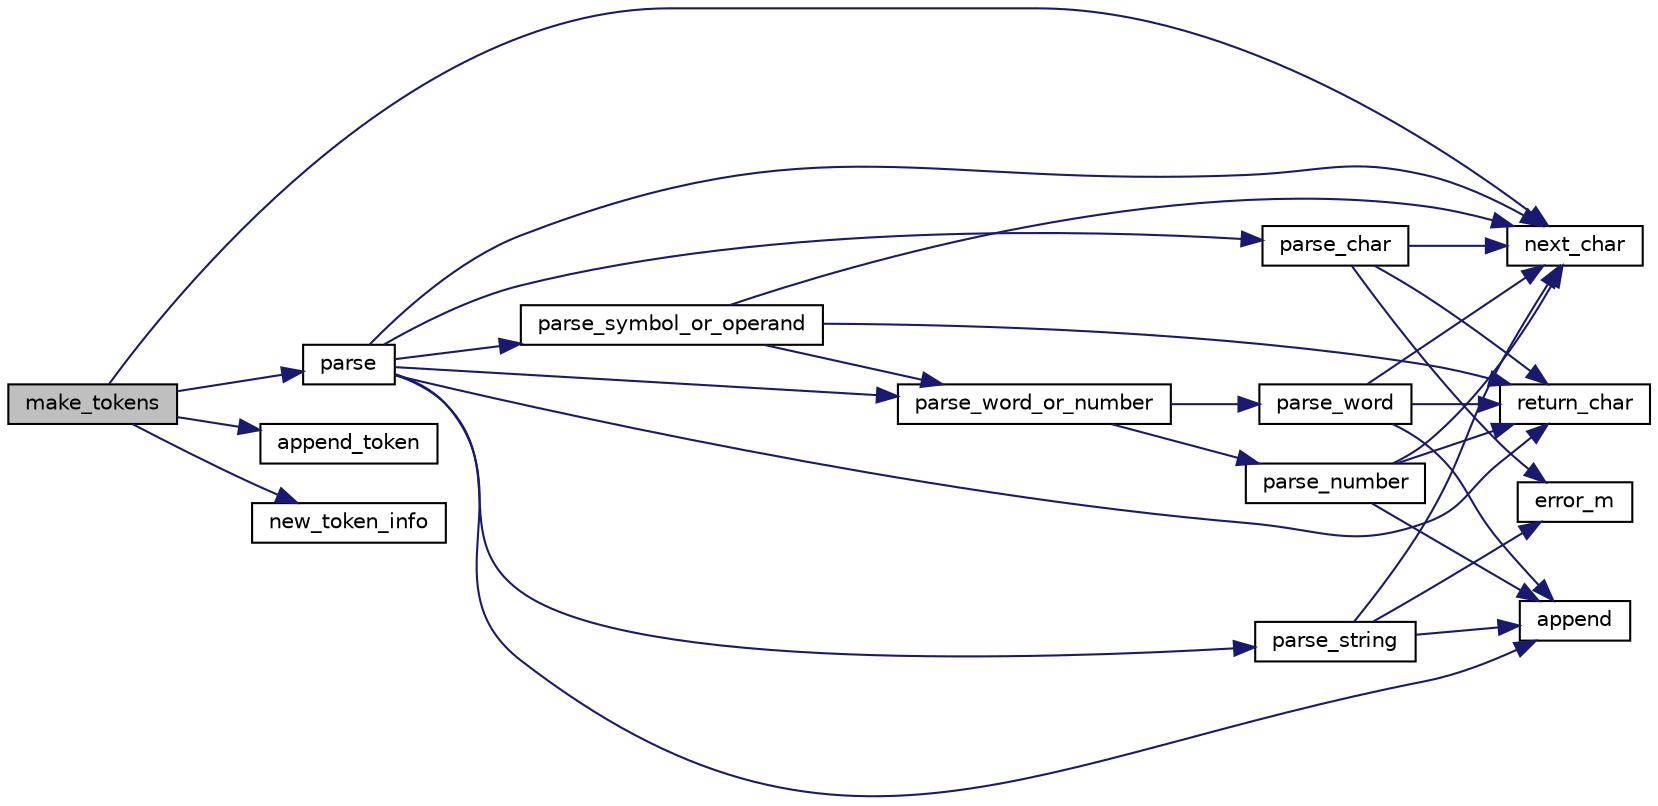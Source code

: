 digraph "make_tokens"
{
  edge [fontname="Helvetica",fontsize="10",labelfontname="Helvetica",labelfontsize="10"];
  node [fontname="Helvetica",fontsize="10",shape=record];
  rankdir="LR";
  Node0 [label="make_tokens",height=0.2,width=0.4,color="black", fillcolor="grey75", style="filled", fontcolor="black"];
  Node0 -> Node1 [color="midnightblue",fontsize="10",style="solid",fontname="Helvetica"];
  Node1 [label="next_char",height=0.2,width=0.4,color="black", fillcolor="white", style="filled",URL="$lexer_8c.html#a1cec8a2aeca74877222503c23559481c"];
  Node0 -> Node2 [color="midnightblue",fontsize="10",style="solid",fontname="Helvetica"];
  Node2 [label="parse",height=0.2,width=0.4,color="black", fillcolor="white", style="filled",URL="$lexer_8c.html#a78ebaafb96b3d12dfed4531dd6837376"];
  Node2 -> Node3 [color="midnightblue",fontsize="10",style="solid",fontname="Helvetica"];
  Node3 [label="parse_symbol_or_operand",height=0.2,width=0.4,color="black", fillcolor="white", style="filled",URL="$lexer_8c.html#a3bb717287608d3dea3d778274fca12a1"];
  Node3 -> Node1 [color="midnightblue",fontsize="10",style="solid",fontname="Helvetica"];
  Node3 -> Node4 [color="midnightblue",fontsize="10",style="solid",fontname="Helvetica"];
  Node4 [label="parse_word_or_number",height=0.2,width=0.4,color="black", fillcolor="white", style="filled",URL="$lexer_8c.html#a68aeb6bc21ceefa78f024a869fc9c26f"];
  Node4 -> Node5 [color="midnightblue",fontsize="10",style="solid",fontname="Helvetica"];
  Node5 [label="parse_number",height=0.2,width=0.4,color="black", fillcolor="white", style="filled",URL="$lexer_8c.html#a4192d1910a1c02fc04bb68c99c5b8520"];
  Node5 -> Node6 [color="midnightblue",fontsize="10",style="solid",fontname="Helvetica"];
  Node6 [label="append",height=0.2,width=0.4,color="black", fillcolor="white", style="filled",URL="$utils_8c.html#a8a50a6786aceb9c1f052769a96583000"];
  Node5 -> Node1 [color="midnightblue",fontsize="10",style="solid",fontname="Helvetica"];
  Node5 -> Node7 [color="midnightblue",fontsize="10",style="solid",fontname="Helvetica"];
  Node7 [label="return_char",height=0.2,width=0.4,color="black", fillcolor="white", style="filled",URL="$lexer_8c.html#a76f73c7046672a685468fd43f4e39f7a"];
  Node4 -> Node8 [color="midnightblue",fontsize="10",style="solid",fontname="Helvetica"];
  Node8 [label="parse_word",height=0.2,width=0.4,color="black", fillcolor="white", style="filled",URL="$lexer_8c.html#abd11c1c48aff5f5a0d05faaa9f63d35e"];
  Node8 -> Node6 [color="midnightblue",fontsize="10",style="solid",fontname="Helvetica"];
  Node8 -> Node1 [color="midnightblue",fontsize="10",style="solid",fontname="Helvetica"];
  Node8 -> Node7 [color="midnightblue",fontsize="10",style="solid",fontname="Helvetica"];
  Node3 -> Node7 [color="midnightblue",fontsize="10",style="solid",fontname="Helvetica"];
  Node2 -> Node9 [color="midnightblue",fontsize="10",style="solid",fontname="Helvetica"];
  Node9 [label="parse_char",height=0.2,width=0.4,color="black", fillcolor="white", style="filled",URL="$lexer_8c.html#acc216fd4b60e32a23b2e4d9db0b2d0cf"];
  Node9 -> Node1 [color="midnightblue",fontsize="10",style="solid",fontname="Helvetica"];
  Node9 -> Node10 [color="midnightblue",fontsize="10",style="solid",fontname="Helvetica"];
  Node10 [label="error_m",height=0.2,width=0.4,color="black", fillcolor="white", style="filled",URL="$console_8c.html#a5525b26bfe0ba2f54d8d891fdaea0d7c"];
  Node9 -> Node7 [color="midnightblue",fontsize="10",style="solid",fontname="Helvetica"];
  Node2 -> Node11 [color="midnightblue",fontsize="10",style="solid",fontname="Helvetica"];
  Node11 [label="parse_string",height=0.2,width=0.4,color="black", fillcolor="white", style="filled",URL="$lexer_8c.html#aeea57bbb18bef3c04e93da5c485b9807"];
  Node11 -> Node1 [color="midnightblue",fontsize="10",style="solid",fontname="Helvetica"];
  Node11 -> Node6 [color="midnightblue",fontsize="10",style="solid",fontname="Helvetica"];
  Node11 -> Node10 [color="midnightblue",fontsize="10",style="solid",fontname="Helvetica"];
  Node2 -> Node4 [color="midnightblue",fontsize="10",style="solid",fontname="Helvetica"];
  Node2 -> Node1 [color="midnightblue",fontsize="10",style="solid",fontname="Helvetica"];
  Node2 -> Node6 [color="midnightblue",fontsize="10",style="solid",fontname="Helvetica"];
  Node2 -> Node7 [color="midnightblue",fontsize="10",style="solid",fontname="Helvetica"];
  Node0 -> Node12 [color="midnightblue",fontsize="10",style="solid",fontname="Helvetica"];
  Node12 [label="append_token",height=0.2,width=0.4,color="black", fillcolor="white", style="filled",URL="$state_8c.html#a4779d58a44625a2f00fd184270dd0ae6"];
  Node0 -> Node13 [color="midnightblue",fontsize="10",style="solid",fontname="Helvetica"];
  Node13 [label="new_token_info",height=0.2,width=0.4,color="black", fillcolor="white", style="filled",URL="$tokens_8c.html#ae310e3b4ac744a14d563e4d5603da479"];
}
